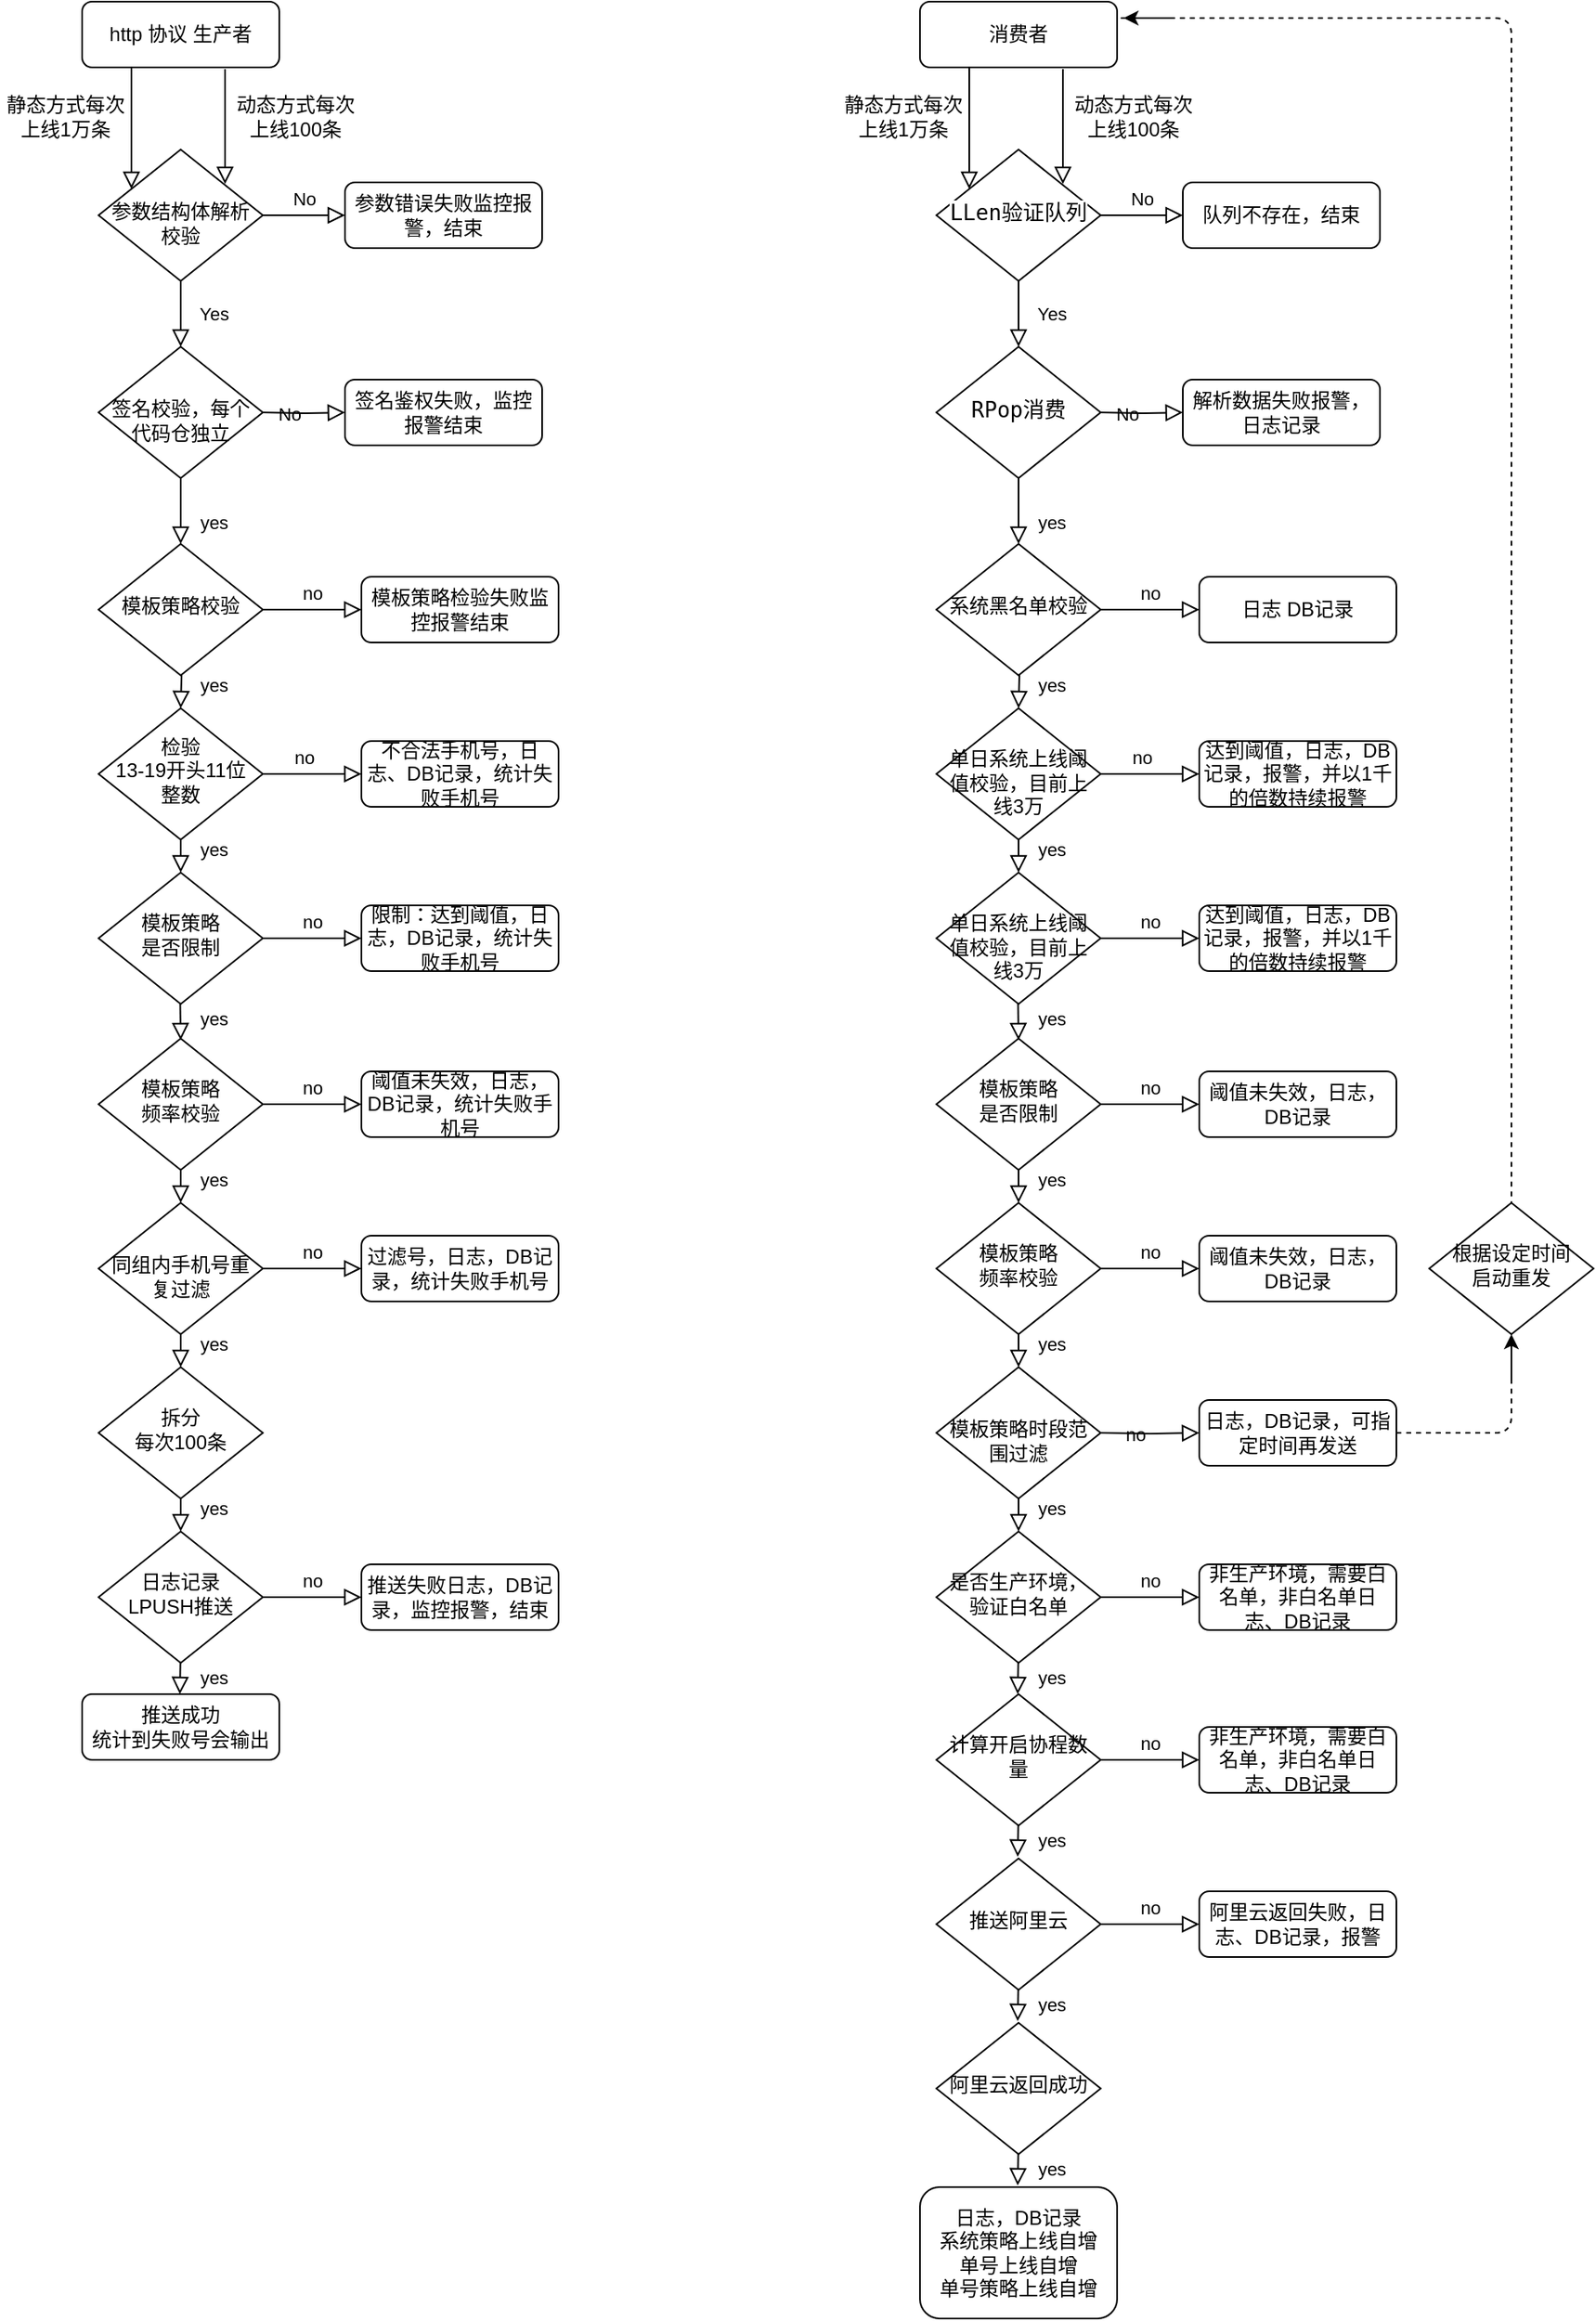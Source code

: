 <mxfile version="14.8.5" type="github">
  <diagram id="C5RBs43oDa-KdzZeNtuy" name="Page-1">
    <mxGraphModel dx="1113" dy="592" grid="1" gridSize="10" guides="1" tooltips="1" connect="1" arrows="1" fold="1" page="1" pageScale="1" pageWidth="827" pageHeight="1169" math="0" shadow="0">
      <root>
        <mxCell id="WIyWlLk6GJQsqaUBKTNV-0" />
        <mxCell id="WIyWlLk6GJQsqaUBKTNV-1" parent="WIyWlLk6GJQsqaUBKTNV-0" />
        <mxCell id="WIyWlLk6GJQsqaUBKTNV-2" value="" style="rounded=0;html=1;jettySize=auto;orthogonalLoop=1;fontSize=11;endArrow=block;endFill=0;endSize=8;strokeWidth=1;shadow=0;labelBackgroundColor=none;edgeStyle=orthogonalEdgeStyle;" parent="WIyWlLk6GJQsqaUBKTNV-1" source="WIyWlLk6GJQsqaUBKTNV-3" target="WIyWlLk6GJQsqaUBKTNV-6" edge="1">
          <mxGeometry relative="1" as="geometry">
            <Array as="points">
              <mxPoint x="190" y="140" />
              <mxPoint x="190" y="140" />
            </Array>
          </mxGeometry>
        </mxCell>
        <mxCell id="WIyWlLk6GJQsqaUBKTNV-3" value="http 协议 生产者" style="rounded=1;whiteSpace=wrap;html=1;fontSize=12;glass=0;strokeWidth=1;shadow=0;" parent="WIyWlLk6GJQsqaUBKTNV-1" vertex="1">
          <mxGeometry x="160" y="80" width="120" height="40" as="geometry" />
        </mxCell>
        <mxCell id="WIyWlLk6GJQsqaUBKTNV-4" value="Yes" style="rounded=0;html=1;jettySize=auto;orthogonalLoop=1;fontSize=11;endArrow=block;endFill=0;endSize=8;strokeWidth=1;shadow=0;labelBackgroundColor=none;edgeStyle=orthogonalEdgeStyle;" parent="WIyWlLk6GJQsqaUBKTNV-1" source="WIyWlLk6GJQsqaUBKTNV-6" target="WIyWlLk6GJQsqaUBKTNV-10" edge="1">
          <mxGeometry y="20" relative="1" as="geometry">
            <mxPoint as="offset" />
          </mxGeometry>
        </mxCell>
        <mxCell id="WIyWlLk6GJQsqaUBKTNV-5" value="No" style="edgeStyle=orthogonalEdgeStyle;rounded=0;html=1;jettySize=auto;orthogonalLoop=1;fontSize=11;endArrow=block;endFill=0;endSize=8;strokeWidth=1;shadow=0;labelBackgroundColor=none;" parent="WIyWlLk6GJQsqaUBKTNV-1" source="WIyWlLk6GJQsqaUBKTNV-6" target="WIyWlLk6GJQsqaUBKTNV-7" edge="1">
          <mxGeometry y="10" relative="1" as="geometry">
            <mxPoint as="offset" />
          </mxGeometry>
        </mxCell>
        <mxCell id="WIyWlLk6GJQsqaUBKTNV-6" value="&lt;div&gt;&lt;br&gt;&lt;/div&gt;&lt;div&gt;参数结构体解析校验&lt;/div&gt;" style="rhombus;whiteSpace=wrap;html=1;shadow=0;fontFamily=Helvetica;fontSize=12;align=center;strokeWidth=1;spacing=6;spacingTop=-4;" parent="WIyWlLk6GJQsqaUBKTNV-1" vertex="1">
          <mxGeometry x="170" y="170" width="100" height="80" as="geometry" />
        </mxCell>
        <mxCell id="WIyWlLk6GJQsqaUBKTNV-7" value="参数错误失败监控报警，结束" style="rounded=1;whiteSpace=wrap;html=1;fontSize=12;glass=0;strokeWidth=1;shadow=0;" parent="WIyWlLk6GJQsqaUBKTNV-1" vertex="1">
          <mxGeometry x="320" y="190" width="120" height="40" as="geometry" />
        </mxCell>
        <mxCell id="WIyWlLk6GJQsqaUBKTNV-8" value="yes" style="rounded=0;html=1;jettySize=auto;orthogonalLoop=1;fontSize=11;endArrow=block;endFill=0;endSize=8;strokeWidth=1;shadow=0;labelBackgroundColor=none;edgeStyle=orthogonalEdgeStyle;entryX=0.5;entryY=0;entryDx=0;entryDy=0;" parent="WIyWlLk6GJQsqaUBKTNV-1" source="WIyWlLk6GJQsqaUBKTNV-10" target="dagRTqtgSXORIE9Vs6ua-40" edge="1">
          <mxGeometry x="0.333" y="20" relative="1" as="geometry">
            <mxPoint as="offset" />
            <mxPoint x="220" y="430" as="targetPoint" />
          </mxGeometry>
        </mxCell>
        <mxCell id="WIyWlLk6GJQsqaUBKTNV-9" value="no" style="edgeStyle=orthogonalEdgeStyle;rounded=0;html=1;jettySize=auto;orthogonalLoop=1;fontSize=11;endArrow=block;endFill=0;endSize=8;strokeWidth=1;shadow=0;labelBackgroundColor=none;exitX=1;exitY=0.5;exitDx=0;exitDy=0;" parent="WIyWlLk6GJQsqaUBKTNV-1" source="dagRTqtgSXORIE9Vs6ua-40" target="WIyWlLk6GJQsqaUBKTNV-12" edge="1">
          <mxGeometry y="10" relative="1" as="geometry">
            <mxPoint as="offset" />
            <mxPoint x="280" y="450" as="sourcePoint" />
          </mxGeometry>
        </mxCell>
        <mxCell id="WIyWlLk6GJQsqaUBKTNV-10" value="&lt;br&gt;&lt;div&gt;签名校验，每个代码仓独立&lt;/div&gt;" style="rhombus;whiteSpace=wrap;html=1;shadow=0;fontFamily=Helvetica;fontSize=12;align=center;strokeWidth=1;spacing=6;spacingTop=-4;" parent="WIyWlLk6GJQsqaUBKTNV-1" vertex="1">
          <mxGeometry x="170" y="290" width="100" height="80" as="geometry" />
        </mxCell>
        <mxCell id="WIyWlLk6GJQsqaUBKTNV-12" value="模板策略检验失败监控报警结束" style="rounded=1;whiteSpace=wrap;html=1;fontSize=12;glass=0;strokeWidth=1;shadow=0;" parent="WIyWlLk6GJQsqaUBKTNV-1" vertex="1">
          <mxGeometry x="330" y="430" width="120" height="40" as="geometry" />
        </mxCell>
        <mxCell id="dagRTqtgSXORIE9Vs6ua-0" value="" style="rounded=0;html=1;jettySize=auto;orthogonalLoop=1;fontSize=11;endArrow=block;endFill=0;endSize=8;strokeWidth=1;shadow=0;labelBackgroundColor=none;edgeStyle=orthogonalEdgeStyle;" edge="1" parent="WIyWlLk6GJQsqaUBKTNV-1">
          <mxGeometry relative="1" as="geometry">
            <mxPoint x="247" y="121" as="sourcePoint" />
            <mxPoint x="247" y="191" as="targetPoint" />
            <Array as="points">
              <mxPoint x="247" y="161" />
              <mxPoint x="247" y="161" />
            </Array>
          </mxGeometry>
        </mxCell>
        <mxCell id="dagRTqtgSXORIE9Vs6ua-3" value="&lt;div&gt;静态方式每次上线1万条&lt;/div&gt;" style="text;html=1;strokeColor=none;fillColor=none;align=center;verticalAlign=middle;whiteSpace=wrap;rounded=0;" vertex="1" parent="WIyWlLk6GJQsqaUBKTNV-1">
          <mxGeometry x="110" y="140" width="80" height="20" as="geometry" />
        </mxCell>
        <mxCell id="dagRTqtgSXORIE9Vs6ua-4" value="动态方式每次上线100条" style="text;html=1;strokeColor=none;fillColor=none;align=center;verticalAlign=middle;whiteSpace=wrap;rounded=0;" vertex="1" parent="WIyWlLk6GJQsqaUBKTNV-1">
          <mxGeometry x="250" y="140" width="80" height="20" as="geometry" />
        </mxCell>
        <mxCell id="dagRTqtgSXORIE9Vs6ua-9" value="No" style="edgeStyle=orthogonalEdgeStyle;rounded=0;html=1;jettySize=auto;orthogonalLoop=1;fontSize=11;endArrow=block;endFill=0;endSize=8;strokeWidth=1;shadow=0;labelBackgroundColor=none;" edge="1" target="dagRTqtgSXORIE9Vs6ua-10" parent="WIyWlLk6GJQsqaUBKTNV-1">
          <mxGeometry y="10" relative="1" as="geometry">
            <mxPoint as="offset" />
            <mxPoint x="270" y="330" as="sourcePoint" />
          </mxGeometry>
        </mxCell>
        <mxCell id="dagRTqtgSXORIE9Vs6ua-10" value="签名鉴权失败，监控报警结束" style="rounded=1;whiteSpace=wrap;html=1;fontSize=12;glass=0;strokeWidth=1;shadow=0;" vertex="1" parent="WIyWlLk6GJQsqaUBKTNV-1">
          <mxGeometry x="320" y="310" width="120" height="40" as="geometry" />
        </mxCell>
        <mxCell id="dagRTqtgSXORIE9Vs6ua-11" value="yes" style="rounded=0;html=1;jettySize=auto;orthogonalLoop=1;fontSize=11;endArrow=block;endFill=0;endSize=8;strokeWidth=1;shadow=0;labelBackgroundColor=none;edgeStyle=orthogonalEdgeStyle;" edge="1" parent="WIyWlLk6GJQsqaUBKTNV-1">
          <mxGeometry x="0.333" y="20" relative="1" as="geometry">
            <mxPoint as="offset" />
            <mxPoint x="220" y="470" as="sourcePoint" />
            <mxPoint x="220" y="510" as="targetPoint" />
          </mxGeometry>
        </mxCell>
        <mxCell id="dagRTqtgSXORIE9Vs6ua-12" value="no" style="edgeStyle=orthogonalEdgeStyle;rounded=0;html=1;jettySize=auto;orthogonalLoop=1;fontSize=11;endArrow=block;endFill=0;endSize=8;strokeWidth=1;shadow=0;labelBackgroundColor=none;" edge="1" target="dagRTqtgSXORIE9Vs6ua-14" parent="WIyWlLk6GJQsqaUBKTNV-1">
          <mxGeometry y="10" relative="1" as="geometry">
            <mxPoint as="offset" />
            <mxPoint x="280" y="550" as="sourcePoint" />
            <Array as="points">
              <mxPoint x="270" y="550" />
              <mxPoint x="270" y="550" />
            </Array>
          </mxGeometry>
        </mxCell>
        <mxCell id="dagRTqtgSXORIE9Vs6ua-14" value="不合法手机号，日志、DB记录，统计失败手机号" style="rounded=1;whiteSpace=wrap;html=1;fontSize=12;glass=0;strokeWidth=1;shadow=0;" vertex="1" parent="WIyWlLk6GJQsqaUBKTNV-1">
          <mxGeometry x="330" y="530" width="120" height="40" as="geometry" />
        </mxCell>
        <mxCell id="dagRTqtgSXORIE9Vs6ua-22" value="no" style="edgeStyle=orthogonalEdgeStyle;rounded=0;html=1;jettySize=auto;orthogonalLoop=1;fontSize=11;endArrow=block;endFill=0;endSize=8;strokeWidth=1;shadow=0;labelBackgroundColor=none;exitX=1;exitY=0.5;exitDx=0;exitDy=0;" edge="1" target="dagRTqtgSXORIE9Vs6ua-24" parent="WIyWlLk6GJQsqaUBKTNV-1" source="dagRTqtgSXORIE9Vs6ua-46">
          <mxGeometry y="10" relative="1" as="geometry">
            <mxPoint as="offset" />
            <mxPoint x="280" y="650" as="sourcePoint" />
          </mxGeometry>
        </mxCell>
        <mxCell id="dagRTqtgSXORIE9Vs6ua-24" value="限制：达到阈值，日志，DB记录，统计失败手机号" style="rounded=1;whiteSpace=wrap;html=1;fontSize=12;glass=0;strokeWidth=1;shadow=0;" vertex="1" parent="WIyWlLk6GJQsqaUBKTNV-1">
          <mxGeometry x="330" y="630" width="120" height="40" as="geometry" />
        </mxCell>
        <mxCell id="dagRTqtgSXORIE9Vs6ua-27" value="yes" style="rounded=0;html=1;jettySize=auto;orthogonalLoop=1;fontSize=11;endArrow=block;endFill=0;endSize=8;strokeWidth=1;shadow=0;labelBackgroundColor=none;edgeStyle=orthogonalEdgeStyle;entryX=0.5;entryY=0;entryDx=0;entryDy=0;" edge="1" parent="WIyWlLk6GJQsqaUBKTNV-1" target="dagRTqtgSXORIE9Vs6ua-46">
          <mxGeometry x="0.333" y="20" relative="1" as="geometry">
            <mxPoint as="offset" />
            <mxPoint x="219.5" y="570" as="sourcePoint" />
            <mxPoint x="219.5" y="630" as="targetPoint" />
          </mxGeometry>
        </mxCell>
        <mxCell id="dagRTqtgSXORIE9Vs6ua-28" value="no" style="edgeStyle=orthogonalEdgeStyle;rounded=0;html=1;jettySize=auto;orthogonalLoop=1;fontSize=11;endArrow=block;endFill=0;endSize=8;strokeWidth=1;shadow=0;labelBackgroundColor=none;exitX=1;exitY=0.5;exitDx=0;exitDy=0;" edge="1" target="dagRTqtgSXORIE9Vs6ua-30" parent="WIyWlLk6GJQsqaUBKTNV-1" source="dagRTqtgSXORIE9Vs6ua-47">
          <mxGeometry y="10" relative="1" as="geometry">
            <mxPoint as="offset" />
            <mxPoint x="280" y="751" as="sourcePoint" />
          </mxGeometry>
        </mxCell>
        <mxCell id="dagRTqtgSXORIE9Vs6ua-30" value="阈值未失效，日志，DB记录，统计失败手机号" style="rounded=1;whiteSpace=wrap;html=1;fontSize=12;glass=0;strokeWidth=1;shadow=0;" vertex="1" parent="WIyWlLk6GJQsqaUBKTNV-1">
          <mxGeometry x="330" y="731" width="120" height="40" as="geometry" />
        </mxCell>
        <mxCell id="dagRTqtgSXORIE9Vs6ua-31" value="yes" style="rounded=0;html=1;jettySize=auto;orthogonalLoop=1;fontSize=11;endArrow=block;endFill=0;endSize=8;strokeWidth=1;shadow=0;labelBackgroundColor=none;edgeStyle=orthogonalEdgeStyle;" edge="1" parent="WIyWlLk6GJQsqaUBKTNV-1">
          <mxGeometry x="0.333" y="20" relative="1" as="geometry">
            <mxPoint as="offset" />
            <mxPoint x="219.5" y="673" as="sourcePoint" />
            <mxPoint x="220" y="712" as="targetPoint" />
          </mxGeometry>
        </mxCell>
        <mxCell id="dagRTqtgSXORIE9Vs6ua-32" value="no" style="edgeStyle=orthogonalEdgeStyle;rounded=0;html=1;jettySize=auto;orthogonalLoop=1;fontSize=11;endArrow=block;endFill=0;endSize=8;strokeWidth=1;shadow=0;labelBackgroundColor=none;exitX=1;exitY=0.5;exitDx=0;exitDy=0;" edge="1" target="dagRTqtgSXORIE9Vs6ua-34" parent="WIyWlLk6GJQsqaUBKTNV-1" source="dagRTqtgSXORIE9Vs6ua-48">
          <mxGeometry y="10" relative="1" as="geometry">
            <mxPoint as="offset" />
            <mxPoint x="280" y="851" as="sourcePoint" />
          </mxGeometry>
        </mxCell>
        <mxCell id="dagRTqtgSXORIE9Vs6ua-34" value="过滤号，日志，DB记录，统计失败手机号" style="rounded=1;whiteSpace=wrap;html=1;fontSize=12;glass=0;strokeWidth=1;shadow=0;" vertex="1" parent="WIyWlLk6GJQsqaUBKTNV-1">
          <mxGeometry x="330" y="831" width="120" height="40" as="geometry" />
        </mxCell>
        <mxCell id="dagRTqtgSXORIE9Vs6ua-35" value="yes" style="rounded=0;html=1;jettySize=auto;orthogonalLoop=1;fontSize=11;endArrow=block;endFill=0;endSize=8;strokeWidth=1;shadow=0;labelBackgroundColor=none;edgeStyle=orthogonalEdgeStyle;entryX=0.5;entryY=0;entryDx=0;entryDy=0;" edge="1" parent="WIyWlLk6GJQsqaUBKTNV-1" target="dagRTqtgSXORIE9Vs6ua-48">
          <mxGeometry x="0.333" y="20" relative="1" as="geometry">
            <mxPoint as="offset" />
            <mxPoint x="219.5" y="771" as="sourcePoint" />
            <mxPoint x="219.5" y="831" as="targetPoint" />
          </mxGeometry>
        </mxCell>
        <mxCell id="dagRTqtgSXORIE9Vs6ua-39" value="yes" style="rounded=0;html=1;jettySize=auto;orthogonalLoop=1;fontSize=11;endArrow=block;endFill=0;endSize=8;strokeWidth=1;shadow=0;labelBackgroundColor=none;edgeStyle=orthogonalEdgeStyle;entryX=0.5;entryY=0;entryDx=0;entryDy=0;" edge="1" parent="WIyWlLk6GJQsqaUBKTNV-1" target="dagRTqtgSXORIE9Vs6ua-49">
          <mxGeometry x="0.333" y="20" relative="1" as="geometry">
            <mxPoint as="offset" />
            <mxPoint x="219.5" y="871" as="sourcePoint" />
            <mxPoint x="219.5" y="931" as="targetPoint" />
          </mxGeometry>
        </mxCell>
        <mxCell id="dagRTqtgSXORIE9Vs6ua-40" value="模板策略校验" style="rhombus;whiteSpace=wrap;html=1;shadow=0;fontFamily=Helvetica;fontSize=12;align=center;strokeWidth=1;spacing=6;spacingTop=-4;" vertex="1" parent="WIyWlLk6GJQsqaUBKTNV-1">
          <mxGeometry x="170" y="410" width="100" height="80" as="geometry" />
        </mxCell>
        <mxCell id="dagRTqtgSXORIE9Vs6ua-41" value="no" style="edgeStyle=orthogonalEdgeStyle;rounded=0;html=1;jettySize=auto;orthogonalLoop=1;fontSize=11;endArrow=block;endFill=0;endSize=8;strokeWidth=1;shadow=0;labelBackgroundColor=none;exitX=1;exitY=0.5;exitDx=0;exitDy=0;" edge="1" target="dagRTqtgSXORIE9Vs6ua-43" parent="WIyWlLk6GJQsqaUBKTNV-1" source="dagRTqtgSXORIE9Vs6ua-54">
          <mxGeometry y="10" relative="1" as="geometry">
            <mxPoint as="offset" />
            <mxPoint x="274" y="1051" as="sourcePoint" />
          </mxGeometry>
        </mxCell>
        <mxCell id="dagRTqtgSXORIE9Vs6ua-43" value="推送失败日志，DB记录，监控报警，结束" style="rounded=1;whiteSpace=wrap;html=1;fontSize=12;glass=0;strokeWidth=1;shadow=0;" vertex="1" parent="WIyWlLk6GJQsqaUBKTNV-1">
          <mxGeometry x="330" y="1031" width="120" height="40" as="geometry" />
        </mxCell>
        <mxCell id="dagRTqtgSXORIE9Vs6ua-44" value="yes" style="rounded=0;html=1;jettySize=auto;orthogonalLoop=1;fontSize=11;endArrow=block;endFill=0;endSize=8;strokeWidth=1;shadow=0;labelBackgroundColor=none;edgeStyle=orthogonalEdgeStyle;entryX=0.5;entryY=0;entryDx=0;entryDy=0;" edge="1" parent="WIyWlLk6GJQsqaUBKTNV-1" target="dagRTqtgSXORIE9Vs6ua-54">
          <mxGeometry x="0.333" y="20" relative="1" as="geometry">
            <mxPoint as="offset" />
            <mxPoint x="219.5" y="971" as="sourcePoint" />
            <mxPoint x="219.5" y="1031" as="targetPoint" />
          </mxGeometry>
        </mxCell>
        <mxCell id="dagRTqtgSXORIE9Vs6ua-45" value="&lt;div&gt;检验&lt;/div&gt;&lt;div&gt;13-19开头11位整数&lt;br&gt;&lt;/div&gt;" style="rhombus;whiteSpace=wrap;html=1;shadow=0;fontFamily=Helvetica;fontSize=12;align=center;strokeWidth=1;spacing=6;spacingTop=-4;" vertex="1" parent="WIyWlLk6GJQsqaUBKTNV-1">
          <mxGeometry x="170" y="510" width="100" height="80" as="geometry" />
        </mxCell>
        <mxCell id="dagRTqtgSXORIE9Vs6ua-46" value="&lt;div&gt;模板策略&lt;/div&gt;&lt;div&gt;是否限制&lt;/div&gt;" style="rhombus;whiteSpace=wrap;html=1;shadow=0;fontFamily=Helvetica;fontSize=12;align=center;strokeWidth=1;spacing=6;spacingTop=-4;" vertex="1" parent="WIyWlLk6GJQsqaUBKTNV-1">
          <mxGeometry x="170" y="610" width="100" height="80" as="geometry" />
        </mxCell>
        <mxCell id="dagRTqtgSXORIE9Vs6ua-47" value="&lt;div&gt;模板策略&lt;/div&gt;&lt;div&gt;频率校验&lt;/div&gt;" style="rhombus;whiteSpace=wrap;html=1;shadow=0;fontFamily=Helvetica;fontSize=12;align=center;strokeWidth=1;spacing=6;spacingTop=-4;" vertex="1" parent="WIyWlLk6GJQsqaUBKTNV-1">
          <mxGeometry x="170" y="711" width="100" height="80" as="geometry" />
        </mxCell>
        <mxCell id="dagRTqtgSXORIE9Vs6ua-48" value="&lt;br&gt;&lt;div&gt;同组内手机号重复过滤&lt;/div&gt;" style="rhombus;whiteSpace=wrap;html=1;shadow=0;fontFamily=Helvetica;fontSize=12;align=center;strokeWidth=1;spacing=6;spacingTop=-4;" vertex="1" parent="WIyWlLk6GJQsqaUBKTNV-1">
          <mxGeometry x="170" y="811" width="100" height="80" as="geometry" />
        </mxCell>
        <mxCell id="dagRTqtgSXORIE9Vs6ua-49" value="&lt;div&gt;拆分&lt;/div&gt;&lt;div&gt;每次100条&lt;br&gt;&lt;/div&gt;" style="rhombus;whiteSpace=wrap;html=1;shadow=0;fontFamily=Helvetica;fontSize=12;align=center;strokeWidth=1;spacing=6;spacingTop=-4;" vertex="1" parent="WIyWlLk6GJQsqaUBKTNV-1">
          <mxGeometry x="170" y="911" width="100" height="80" as="geometry" />
        </mxCell>
        <mxCell id="dagRTqtgSXORIE9Vs6ua-51" value="&lt;div&gt;推送成功&lt;/div&gt;&lt;div&gt;统计到失败号会输出&lt;/div&gt;" style="rounded=1;whiteSpace=wrap;html=1;fontSize=12;glass=0;strokeWidth=1;shadow=0;" vertex="1" parent="WIyWlLk6GJQsqaUBKTNV-1">
          <mxGeometry x="160" y="1110" width="120" height="40" as="geometry" />
        </mxCell>
        <mxCell id="dagRTqtgSXORIE9Vs6ua-52" value="yes" style="rounded=0;html=1;jettySize=auto;orthogonalLoop=1;fontSize=11;endArrow=block;endFill=0;endSize=8;strokeWidth=1;shadow=0;labelBackgroundColor=none;edgeStyle=orthogonalEdgeStyle;" edge="1" parent="WIyWlLk6GJQsqaUBKTNV-1">
          <mxGeometry x="0.333" y="20" relative="1" as="geometry">
            <mxPoint as="offset" />
            <mxPoint x="220" y="1080" as="sourcePoint" />
            <mxPoint x="219.5" y="1110" as="targetPoint" />
          </mxGeometry>
        </mxCell>
        <mxCell id="dagRTqtgSXORIE9Vs6ua-54" value="&lt;div&gt;日志记录&lt;/div&gt;&lt;div&gt;LPUSH推送&lt;br&gt;&lt;/div&gt;" style="rhombus;whiteSpace=wrap;html=1;shadow=0;fontFamily=Helvetica;fontSize=12;align=center;strokeWidth=1;spacing=6;spacingTop=-4;" vertex="1" parent="WIyWlLk6GJQsqaUBKTNV-1">
          <mxGeometry x="170" y="1011" width="100" height="80" as="geometry" />
        </mxCell>
        <mxCell id="dagRTqtgSXORIE9Vs6ua-55" value="" style="rounded=0;html=1;jettySize=auto;orthogonalLoop=1;fontSize=11;endArrow=block;endFill=0;endSize=8;strokeWidth=1;shadow=0;labelBackgroundColor=none;edgeStyle=orthogonalEdgeStyle;" edge="1" source="dagRTqtgSXORIE9Vs6ua-56" target="dagRTqtgSXORIE9Vs6ua-59" parent="WIyWlLk6GJQsqaUBKTNV-1">
          <mxGeometry relative="1" as="geometry">
            <Array as="points">
              <mxPoint x="700" y="140" />
              <mxPoint x="700" y="140" />
            </Array>
          </mxGeometry>
        </mxCell>
        <mxCell id="dagRTqtgSXORIE9Vs6ua-56" value="消费者" style="rounded=1;whiteSpace=wrap;html=1;fontSize=12;glass=0;strokeWidth=1;shadow=0;" vertex="1" parent="WIyWlLk6GJQsqaUBKTNV-1">
          <mxGeometry x="670" y="80" width="120" height="40" as="geometry" />
        </mxCell>
        <mxCell id="dagRTqtgSXORIE9Vs6ua-57" value="Yes" style="rounded=0;html=1;jettySize=auto;orthogonalLoop=1;fontSize=11;endArrow=block;endFill=0;endSize=8;strokeWidth=1;shadow=0;labelBackgroundColor=none;edgeStyle=orthogonalEdgeStyle;" edge="1" source="dagRTqtgSXORIE9Vs6ua-59" target="dagRTqtgSXORIE9Vs6ua-63" parent="WIyWlLk6GJQsqaUBKTNV-1">
          <mxGeometry y="20" relative="1" as="geometry">
            <mxPoint as="offset" />
          </mxGeometry>
        </mxCell>
        <mxCell id="dagRTqtgSXORIE9Vs6ua-58" value="No" style="edgeStyle=orthogonalEdgeStyle;rounded=0;html=1;jettySize=auto;orthogonalLoop=1;fontSize=11;endArrow=block;endFill=0;endSize=8;strokeWidth=1;shadow=0;labelBackgroundColor=none;" edge="1" source="dagRTqtgSXORIE9Vs6ua-59" target="dagRTqtgSXORIE9Vs6ua-60" parent="WIyWlLk6GJQsqaUBKTNV-1">
          <mxGeometry y="10" relative="1" as="geometry">
            <mxPoint as="offset" />
          </mxGeometry>
        </mxCell>
        <mxCell id="dagRTqtgSXORIE9Vs6ua-59" value="&lt;pre style=&quot;background-color: #ffffff ; color: #000000 ; font-family: &amp;#34;jetbrains mono&amp;#34; , monospace ; font-size: 9.8pt&quot;&gt;LLen验证队列&lt;/pre&gt;" style="rhombus;whiteSpace=wrap;html=1;shadow=0;fontFamily=Helvetica;fontSize=12;align=center;strokeWidth=1;spacing=6;spacingTop=-4;" vertex="1" parent="WIyWlLk6GJQsqaUBKTNV-1">
          <mxGeometry x="680" y="170" width="100" height="80" as="geometry" />
        </mxCell>
        <mxCell id="dagRTqtgSXORIE9Vs6ua-60" value="队列不存在，结束" style="rounded=1;whiteSpace=wrap;html=1;fontSize=12;glass=0;strokeWidth=1;shadow=0;" vertex="1" parent="WIyWlLk6GJQsqaUBKTNV-1">
          <mxGeometry x="830" y="190" width="120" height="40" as="geometry" />
        </mxCell>
        <mxCell id="dagRTqtgSXORIE9Vs6ua-61" value="yes" style="rounded=0;html=1;jettySize=auto;orthogonalLoop=1;fontSize=11;endArrow=block;endFill=0;endSize=8;strokeWidth=1;shadow=0;labelBackgroundColor=none;edgeStyle=orthogonalEdgeStyle;entryX=0.5;entryY=0;entryDx=0;entryDy=0;" edge="1" source="dagRTqtgSXORIE9Vs6ua-63" target="dagRTqtgSXORIE9Vs6ua-83" parent="WIyWlLk6GJQsqaUBKTNV-1">
          <mxGeometry x="0.333" y="20" relative="1" as="geometry">
            <mxPoint as="offset" />
            <mxPoint x="730" y="430" as="targetPoint" />
          </mxGeometry>
        </mxCell>
        <mxCell id="dagRTqtgSXORIE9Vs6ua-62" value="no" style="edgeStyle=orthogonalEdgeStyle;rounded=0;html=1;jettySize=auto;orthogonalLoop=1;fontSize=11;endArrow=block;endFill=0;endSize=8;strokeWidth=1;shadow=0;labelBackgroundColor=none;exitX=1;exitY=0.5;exitDx=0;exitDy=0;" edge="1" source="dagRTqtgSXORIE9Vs6ua-83" target="dagRTqtgSXORIE9Vs6ua-64" parent="WIyWlLk6GJQsqaUBKTNV-1">
          <mxGeometry y="10" relative="1" as="geometry">
            <mxPoint as="offset" />
            <mxPoint x="790" y="450" as="sourcePoint" />
          </mxGeometry>
        </mxCell>
        <mxCell id="dagRTqtgSXORIE9Vs6ua-63" value="&lt;pre style=&quot;background-color: #ffffff ; color: #000000 ; font-family: &amp;#34;jetbrains mono&amp;#34; , monospace ; font-size: 9.8pt&quot;&gt;RPop消费&lt;/pre&gt;" style="rhombus;whiteSpace=wrap;html=1;shadow=0;fontFamily=Helvetica;fontSize=12;align=center;strokeWidth=1;spacing=6;spacingTop=-4;" vertex="1" parent="WIyWlLk6GJQsqaUBKTNV-1">
          <mxGeometry x="680" y="290" width="100" height="80" as="geometry" />
        </mxCell>
        <mxCell id="dagRTqtgSXORIE9Vs6ua-64" value="日志 DB记录" style="rounded=1;whiteSpace=wrap;html=1;fontSize=12;glass=0;strokeWidth=1;shadow=0;" vertex="1" parent="WIyWlLk6GJQsqaUBKTNV-1">
          <mxGeometry x="840" y="430" width="120" height="40" as="geometry" />
        </mxCell>
        <mxCell id="dagRTqtgSXORIE9Vs6ua-65" value="" style="rounded=0;html=1;jettySize=auto;orthogonalLoop=1;fontSize=11;endArrow=block;endFill=0;endSize=8;strokeWidth=1;shadow=0;labelBackgroundColor=none;edgeStyle=orthogonalEdgeStyle;" edge="1" parent="WIyWlLk6GJQsqaUBKTNV-1">
          <mxGeometry relative="1" as="geometry">
            <mxPoint x="757" y="121" as="sourcePoint" />
            <mxPoint x="757" y="191" as="targetPoint" />
            <Array as="points">
              <mxPoint x="757" y="161" />
              <mxPoint x="757" y="161" />
            </Array>
          </mxGeometry>
        </mxCell>
        <mxCell id="dagRTqtgSXORIE9Vs6ua-66" value="&lt;div&gt;静态方式每次上线1万条&lt;/div&gt;" style="text;html=1;strokeColor=none;fillColor=none;align=center;verticalAlign=middle;whiteSpace=wrap;rounded=0;" vertex="1" parent="WIyWlLk6GJQsqaUBKTNV-1">
          <mxGeometry x="620" y="140" width="80" height="20" as="geometry" />
        </mxCell>
        <mxCell id="dagRTqtgSXORIE9Vs6ua-67" value="动态方式每次上线100条" style="text;html=1;strokeColor=none;fillColor=none;align=center;verticalAlign=middle;whiteSpace=wrap;rounded=0;" vertex="1" parent="WIyWlLk6GJQsqaUBKTNV-1">
          <mxGeometry x="760" y="140" width="80" height="20" as="geometry" />
        </mxCell>
        <mxCell id="dagRTqtgSXORIE9Vs6ua-68" value="No" style="edgeStyle=orthogonalEdgeStyle;rounded=0;html=1;jettySize=auto;orthogonalLoop=1;fontSize=11;endArrow=block;endFill=0;endSize=8;strokeWidth=1;shadow=0;labelBackgroundColor=none;" edge="1" target="dagRTqtgSXORIE9Vs6ua-69" parent="WIyWlLk6GJQsqaUBKTNV-1">
          <mxGeometry y="10" relative="1" as="geometry">
            <mxPoint as="offset" />
            <mxPoint x="780" y="330" as="sourcePoint" />
          </mxGeometry>
        </mxCell>
        <mxCell id="dagRTqtgSXORIE9Vs6ua-69" value="解析数据失败报警，日志记录" style="rounded=1;whiteSpace=wrap;html=1;fontSize=12;glass=0;strokeWidth=1;shadow=0;" vertex="1" parent="WIyWlLk6GJQsqaUBKTNV-1">
          <mxGeometry x="830" y="310" width="120" height="40" as="geometry" />
        </mxCell>
        <mxCell id="dagRTqtgSXORIE9Vs6ua-70" value="yes" style="rounded=0;html=1;jettySize=auto;orthogonalLoop=1;fontSize=11;endArrow=block;endFill=0;endSize=8;strokeWidth=1;shadow=0;labelBackgroundColor=none;edgeStyle=orthogonalEdgeStyle;" edge="1" parent="WIyWlLk6GJQsqaUBKTNV-1">
          <mxGeometry x="0.333" y="20" relative="1" as="geometry">
            <mxPoint as="offset" />
            <mxPoint x="730" y="470" as="sourcePoint" />
            <mxPoint x="730" y="510" as="targetPoint" />
          </mxGeometry>
        </mxCell>
        <mxCell id="dagRTqtgSXORIE9Vs6ua-71" value="no" style="edgeStyle=orthogonalEdgeStyle;rounded=0;html=1;jettySize=auto;orthogonalLoop=1;fontSize=11;endArrow=block;endFill=0;endSize=8;strokeWidth=1;shadow=0;labelBackgroundColor=none;" edge="1" target="dagRTqtgSXORIE9Vs6ua-72" parent="WIyWlLk6GJQsqaUBKTNV-1">
          <mxGeometry y="10" relative="1" as="geometry">
            <mxPoint as="offset" />
            <mxPoint x="790" y="550" as="sourcePoint" />
            <Array as="points">
              <mxPoint x="780" y="550" />
              <mxPoint x="780" y="550" />
            </Array>
          </mxGeometry>
        </mxCell>
        <mxCell id="dagRTqtgSXORIE9Vs6ua-72" value="达到阈值，日志，DB记录，报警，并以1千的倍数持续报警" style="rounded=1;whiteSpace=wrap;html=1;fontSize=12;glass=0;strokeWidth=1;shadow=0;" vertex="1" parent="WIyWlLk6GJQsqaUBKTNV-1">
          <mxGeometry x="840" y="530" width="120" height="40" as="geometry" />
        </mxCell>
        <mxCell id="dagRTqtgSXORIE9Vs6ua-73" value="no" style="edgeStyle=orthogonalEdgeStyle;rounded=0;html=1;jettySize=auto;orthogonalLoop=1;fontSize=11;endArrow=block;endFill=0;endSize=8;strokeWidth=1;shadow=0;labelBackgroundColor=none;exitX=1;exitY=0.5;exitDx=0;exitDy=0;" edge="1" source="dagRTqtgSXORIE9Vs6ua-88" target="dagRTqtgSXORIE9Vs6ua-74" parent="WIyWlLk6GJQsqaUBKTNV-1">
          <mxGeometry y="10" relative="1" as="geometry">
            <mxPoint as="offset" />
            <mxPoint x="790" y="650" as="sourcePoint" />
          </mxGeometry>
        </mxCell>
        <mxCell id="dagRTqtgSXORIE9Vs6ua-74" value="达到阈值，日志，DB记录，报警，并以1千的倍数持续报警" style="rounded=1;whiteSpace=wrap;html=1;fontSize=12;glass=0;strokeWidth=1;shadow=0;" vertex="1" parent="WIyWlLk6GJQsqaUBKTNV-1">
          <mxGeometry x="840" y="630" width="120" height="40" as="geometry" />
        </mxCell>
        <mxCell id="dagRTqtgSXORIE9Vs6ua-75" value="yes" style="rounded=0;html=1;jettySize=auto;orthogonalLoop=1;fontSize=11;endArrow=block;endFill=0;endSize=8;strokeWidth=1;shadow=0;labelBackgroundColor=none;edgeStyle=orthogonalEdgeStyle;entryX=0.5;entryY=0;entryDx=0;entryDy=0;" edge="1" target="dagRTqtgSXORIE9Vs6ua-88" parent="WIyWlLk6GJQsqaUBKTNV-1">
          <mxGeometry x="0.333" y="20" relative="1" as="geometry">
            <mxPoint as="offset" />
            <mxPoint x="729.5" y="570" as="sourcePoint" />
            <mxPoint x="729.5" y="630" as="targetPoint" />
          </mxGeometry>
        </mxCell>
        <mxCell id="dagRTqtgSXORIE9Vs6ua-76" value="no" style="edgeStyle=orthogonalEdgeStyle;rounded=0;html=1;jettySize=auto;orthogonalLoop=1;fontSize=11;endArrow=block;endFill=0;endSize=8;strokeWidth=1;shadow=0;labelBackgroundColor=none;exitX=1;exitY=0.5;exitDx=0;exitDy=0;" edge="1" source="dagRTqtgSXORIE9Vs6ua-89" target="dagRTqtgSXORIE9Vs6ua-77" parent="WIyWlLk6GJQsqaUBKTNV-1">
          <mxGeometry y="10" relative="1" as="geometry">
            <mxPoint as="offset" />
            <mxPoint x="790" y="751" as="sourcePoint" />
          </mxGeometry>
        </mxCell>
        <mxCell id="dagRTqtgSXORIE9Vs6ua-77" value="阈值未失效，日志，DB记录" style="rounded=1;whiteSpace=wrap;html=1;fontSize=12;glass=0;strokeWidth=1;shadow=0;" vertex="1" parent="WIyWlLk6GJQsqaUBKTNV-1">
          <mxGeometry x="840" y="731" width="120" height="40" as="geometry" />
        </mxCell>
        <mxCell id="dagRTqtgSXORIE9Vs6ua-78" value="yes" style="rounded=0;html=1;jettySize=auto;orthogonalLoop=1;fontSize=11;endArrow=block;endFill=0;endSize=8;strokeWidth=1;shadow=0;labelBackgroundColor=none;edgeStyle=orthogonalEdgeStyle;" edge="1" parent="WIyWlLk6GJQsqaUBKTNV-1">
          <mxGeometry x="0.333" y="20" relative="1" as="geometry">
            <mxPoint as="offset" />
            <mxPoint x="729.5" y="673" as="sourcePoint" />
            <mxPoint x="730" y="712.0" as="targetPoint" />
          </mxGeometry>
        </mxCell>
        <mxCell id="dagRTqtgSXORIE9Vs6ua-79" value="no" style="edgeStyle=orthogonalEdgeStyle;rounded=0;html=1;jettySize=auto;orthogonalLoop=1;fontSize=11;endArrow=block;endFill=0;endSize=8;strokeWidth=1;shadow=0;labelBackgroundColor=none;exitX=1;exitY=0.5;exitDx=0;exitDy=0;" edge="1" source="dagRTqtgSXORIE9Vs6ua-90" target="dagRTqtgSXORIE9Vs6ua-80" parent="WIyWlLk6GJQsqaUBKTNV-1">
          <mxGeometry y="10" relative="1" as="geometry">
            <mxPoint as="offset" />
            <mxPoint x="790" y="851" as="sourcePoint" />
          </mxGeometry>
        </mxCell>
        <mxCell id="dagRTqtgSXORIE9Vs6ua-80" value="阈值未失效，日志，DB记录" style="rounded=1;whiteSpace=wrap;html=1;fontSize=12;glass=0;strokeWidth=1;shadow=0;" vertex="1" parent="WIyWlLk6GJQsqaUBKTNV-1">
          <mxGeometry x="840" y="831" width="120" height="40" as="geometry" />
        </mxCell>
        <mxCell id="dagRTqtgSXORIE9Vs6ua-81" value="yes" style="rounded=0;html=1;jettySize=auto;orthogonalLoop=1;fontSize=11;endArrow=block;endFill=0;endSize=8;strokeWidth=1;shadow=0;labelBackgroundColor=none;edgeStyle=orthogonalEdgeStyle;entryX=0.5;entryY=0;entryDx=0;entryDy=0;" edge="1" target="dagRTqtgSXORIE9Vs6ua-90" parent="WIyWlLk6GJQsqaUBKTNV-1">
          <mxGeometry x="0.333" y="20" relative="1" as="geometry">
            <mxPoint as="offset" />
            <mxPoint x="729.5" y="771" as="sourcePoint" />
            <mxPoint x="729.5" y="831" as="targetPoint" />
          </mxGeometry>
        </mxCell>
        <mxCell id="dagRTqtgSXORIE9Vs6ua-82" value="yes" style="rounded=0;html=1;jettySize=auto;orthogonalLoop=1;fontSize=11;endArrow=block;endFill=0;endSize=8;strokeWidth=1;shadow=0;labelBackgroundColor=none;edgeStyle=orthogonalEdgeStyle;entryX=0.5;entryY=0;entryDx=0;entryDy=0;" edge="1" target="dagRTqtgSXORIE9Vs6ua-91" parent="WIyWlLk6GJQsqaUBKTNV-1">
          <mxGeometry x="0.333" y="20" relative="1" as="geometry">
            <mxPoint as="offset" />
            <mxPoint x="729.5" y="871" as="sourcePoint" />
            <mxPoint x="729.5" y="931" as="targetPoint" />
          </mxGeometry>
        </mxCell>
        <mxCell id="dagRTqtgSXORIE9Vs6ua-83" value="系统黑名单校验" style="rhombus;whiteSpace=wrap;html=1;shadow=0;fontFamily=Helvetica;fontSize=12;align=center;strokeWidth=1;spacing=6;spacingTop=-4;" vertex="1" parent="WIyWlLk6GJQsqaUBKTNV-1">
          <mxGeometry x="680" y="410" width="100" height="80" as="geometry" />
        </mxCell>
        <mxCell id="dagRTqtgSXORIE9Vs6ua-84" value="no" style="edgeStyle=orthogonalEdgeStyle;rounded=0;html=1;jettySize=auto;orthogonalLoop=1;fontSize=11;endArrow=block;endFill=0;endSize=8;strokeWidth=1;shadow=0;labelBackgroundColor=none;exitX=1;exitY=0.5;exitDx=0;exitDy=0;" edge="1" source="dagRTqtgSXORIE9Vs6ua-94" target="dagRTqtgSXORIE9Vs6ua-85" parent="WIyWlLk6GJQsqaUBKTNV-1">
          <mxGeometry y="10" relative="1" as="geometry">
            <mxPoint as="offset" />
            <mxPoint x="784" y="1051" as="sourcePoint" />
          </mxGeometry>
        </mxCell>
        <mxCell id="dagRTqtgSXORIE9Vs6ua-85" value="非生产环境，需要白名单，非白名单日志、DB记录" style="rounded=1;whiteSpace=wrap;html=1;fontSize=12;glass=0;strokeWidth=1;shadow=0;" vertex="1" parent="WIyWlLk6GJQsqaUBKTNV-1">
          <mxGeometry x="840" y="1031" width="120" height="40" as="geometry" />
        </mxCell>
        <mxCell id="dagRTqtgSXORIE9Vs6ua-86" value="yes" style="rounded=0;html=1;jettySize=auto;orthogonalLoop=1;fontSize=11;endArrow=block;endFill=0;endSize=8;strokeWidth=1;shadow=0;labelBackgroundColor=none;edgeStyle=orthogonalEdgeStyle;entryX=0.5;entryY=0;entryDx=0;entryDy=0;" edge="1" target="dagRTqtgSXORIE9Vs6ua-94" parent="WIyWlLk6GJQsqaUBKTNV-1">
          <mxGeometry x="0.333" y="20" relative="1" as="geometry">
            <mxPoint as="offset" />
            <mxPoint x="729.5" y="971" as="sourcePoint" />
            <mxPoint x="729.5" y="1031" as="targetPoint" />
          </mxGeometry>
        </mxCell>
        <mxCell id="dagRTqtgSXORIE9Vs6ua-87" value="&lt;div&gt;&lt;br&gt;&lt;/div&gt;&lt;div&gt;单日系统上线阈值校验，目前上线3万&lt;/div&gt;" style="rhombus;whiteSpace=wrap;html=1;shadow=0;fontFamily=Helvetica;fontSize=12;align=center;strokeWidth=1;spacing=6;spacingTop=-4;" vertex="1" parent="WIyWlLk6GJQsqaUBKTNV-1">
          <mxGeometry x="680" y="510" width="100" height="80" as="geometry" />
        </mxCell>
        <mxCell id="dagRTqtgSXORIE9Vs6ua-88" value="&lt;div&gt;&lt;br&gt;&lt;/div&gt;&lt;div&gt;单日系统上线阈值校验，目前上线3万&lt;/div&gt;" style="rhombus;whiteSpace=wrap;html=1;shadow=0;fontFamily=Helvetica;fontSize=12;align=center;strokeWidth=1;spacing=6;spacingTop=-4;" vertex="1" parent="WIyWlLk6GJQsqaUBKTNV-1">
          <mxGeometry x="680" y="610" width="100" height="80" as="geometry" />
        </mxCell>
        <mxCell id="dagRTqtgSXORIE9Vs6ua-89" value="&lt;div&gt;模板策略&lt;/div&gt;&lt;div&gt;是否限制&lt;/div&gt;" style="rhombus;whiteSpace=wrap;html=1;shadow=0;fontFamily=Helvetica;fontSize=12;align=center;strokeWidth=1;spacing=6;spacingTop=-4;" vertex="1" parent="WIyWlLk6GJQsqaUBKTNV-1">
          <mxGeometry x="680" y="711" width="100" height="80" as="geometry" />
        </mxCell>
        <mxCell id="dagRTqtgSXORIE9Vs6ua-90" value="&lt;div&gt;模板策略&lt;/div&gt;&lt;div&gt;频率校验&lt;/div&gt;" style="rhombus;whiteSpace=wrap;html=1;shadow=0;fontFamily=Helvetica;fontSize=12;align=center;strokeWidth=1;spacing=6;spacingTop=-4;" vertex="1" parent="WIyWlLk6GJQsqaUBKTNV-1">
          <mxGeometry x="680" y="811" width="100" height="80" as="geometry" />
        </mxCell>
        <mxCell id="dagRTqtgSXORIE9Vs6ua-91" value="&lt;div&gt;&lt;br&gt;&lt;/div&gt;&lt;div&gt;模板策略时段范围过滤&lt;/div&gt;" style="rhombus;whiteSpace=wrap;html=1;shadow=0;fontFamily=Helvetica;fontSize=12;align=center;strokeWidth=1;spacing=6;spacingTop=-4;" vertex="1" parent="WIyWlLk6GJQsqaUBKTNV-1">
          <mxGeometry x="680" y="911" width="100" height="80" as="geometry" />
        </mxCell>
        <mxCell id="dagRTqtgSXORIE9Vs6ua-93" value="yes" style="rounded=0;html=1;jettySize=auto;orthogonalLoop=1;fontSize=11;endArrow=block;endFill=0;endSize=8;strokeWidth=1;shadow=0;labelBackgroundColor=none;edgeStyle=orthogonalEdgeStyle;" edge="1" parent="WIyWlLk6GJQsqaUBKTNV-1">
          <mxGeometry x="0.333" y="20" relative="1" as="geometry">
            <mxPoint as="offset" />
            <mxPoint x="730" y="1080" as="sourcePoint" />
            <mxPoint x="729.5" y="1110" as="targetPoint" />
          </mxGeometry>
        </mxCell>
        <mxCell id="dagRTqtgSXORIE9Vs6ua-94" value="是否生产环境，验证白名单" style="rhombus;whiteSpace=wrap;html=1;shadow=0;fontFamily=Helvetica;fontSize=12;align=center;strokeWidth=1;spacing=6;spacingTop=-4;" vertex="1" parent="WIyWlLk6GJQsqaUBKTNV-1">
          <mxGeometry x="680" y="1011" width="100" height="80" as="geometry" />
        </mxCell>
        <mxCell id="dagRTqtgSXORIE9Vs6ua-95" value="no" style="edgeStyle=orthogonalEdgeStyle;rounded=0;html=1;jettySize=auto;orthogonalLoop=1;fontSize=11;endArrow=block;endFill=0;endSize=8;strokeWidth=1;shadow=0;labelBackgroundColor=none;exitX=1;exitY=0.5;exitDx=0;exitDy=0;" edge="1" target="dagRTqtgSXORIE9Vs6ua-96" parent="WIyWlLk6GJQsqaUBKTNV-1">
          <mxGeometry y="10" relative="1" as="geometry">
            <mxPoint as="offset" />
            <mxPoint x="780" y="951" as="sourcePoint" />
          </mxGeometry>
        </mxCell>
        <mxCell id="dagRTqtgSXORIE9Vs6ua-96" value="日志，DB记录，可指定时间再发送" style="rounded=1;whiteSpace=wrap;html=1;fontSize=12;glass=0;strokeWidth=1;shadow=0;" vertex="1" parent="WIyWlLk6GJQsqaUBKTNV-1">
          <mxGeometry x="840" y="931" width="120" height="40" as="geometry" />
        </mxCell>
        <mxCell id="dagRTqtgSXORIE9Vs6ua-98" value="no" style="edgeStyle=orthogonalEdgeStyle;rounded=0;html=1;jettySize=auto;orthogonalLoop=1;fontSize=11;endArrow=block;endFill=0;endSize=8;strokeWidth=1;shadow=0;labelBackgroundColor=none;exitX=1;exitY=0.5;exitDx=0;exitDy=0;" edge="1" source="dagRTqtgSXORIE9Vs6ua-101" target="dagRTqtgSXORIE9Vs6ua-99" parent="WIyWlLk6GJQsqaUBKTNV-1">
          <mxGeometry y="10" relative="1" as="geometry">
            <mxPoint as="offset" />
            <mxPoint x="784" y="1150" as="sourcePoint" />
          </mxGeometry>
        </mxCell>
        <mxCell id="dagRTqtgSXORIE9Vs6ua-99" value="非生产环境，需要白名单，非白名单日志、DB记录" style="rounded=1;whiteSpace=wrap;html=1;fontSize=12;glass=0;strokeWidth=1;shadow=0;" vertex="1" parent="WIyWlLk6GJQsqaUBKTNV-1">
          <mxGeometry x="840" y="1130" width="120" height="40" as="geometry" />
        </mxCell>
        <mxCell id="dagRTqtgSXORIE9Vs6ua-100" value="yes" style="rounded=0;html=1;jettySize=auto;orthogonalLoop=1;fontSize=11;endArrow=block;endFill=0;endSize=8;strokeWidth=1;shadow=0;labelBackgroundColor=none;edgeStyle=orthogonalEdgeStyle;" edge="1" parent="WIyWlLk6GJQsqaUBKTNV-1">
          <mxGeometry x="0.333" y="20" relative="1" as="geometry">
            <mxPoint as="offset" />
            <mxPoint x="730" y="1179" as="sourcePoint" />
            <mxPoint x="729.5" y="1209" as="targetPoint" />
          </mxGeometry>
        </mxCell>
        <mxCell id="dagRTqtgSXORIE9Vs6ua-101" value="计算开启协程数量" style="rhombus;whiteSpace=wrap;html=1;shadow=0;fontFamily=Helvetica;fontSize=12;align=center;strokeWidth=1;spacing=6;spacingTop=-4;" vertex="1" parent="WIyWlLk6GJQsqaUBKTNV-1">
          <mxGeometry x="680" y="1110" width="100" height="80" as="geometry" />
        </mxCell>
        <mxCell id="dagRTqtgSXORIE9Vs6ua-102" value="no" style="edgeStyle=orthogonalEdgeStyle;rounded=0;html=1;jettySize=auto;orthogonalLoop=1;fontSize=11;endArrow=block;endFill=0;endSize=8;strokeWidth=1;shadow=0;labelBackgroundColor=none;exitX=1;exitY=0.5;exitDx=0;exitDy=0;" edge="1" source="dagRTqtgSXORIE9Vs6ua-105" target="dagRTqtgSXORIE9Vs6ua-103" parent="WIyWlLk6GJQsqaUBKTNV-1">
          <mxGeometry y="10" relative="1" as="geometry">
            <mxPoint as="offset" />
            <mxPoint x="784" y="1250" as="sourcePoint" />
          </mxGeometry>
        </mxCell>
        <mxCell id="dagRTqtgSXORIE9Vs6ua-103" value="阿里云返回失败，日志、DB记录，报警" style="rounded=1;whiteSpace=wrap;html=1;fontSize=12;glass=0;strokeWidth=1;shadow=0;" vertex="1" parent="WIyWlLk6GJQsqaUBKTNV-1">
          <mxGeometry x="840" y="1230" width="120" height="40" as="geometry" />
        </mxCell>
        <mxCell id="dagRTqtgSXORIE9Vs6ua-104" value="yes" style="rounded=0;html=1;jettySize=auto;orthogonalLoop=1;fontSize=11;endArrow=block;endFill=0;endSize=8;strokeWidth=1;shadow=0;labelBackgroundColor=none;edgeStyle=orthogonalEdgeStyle;" edge="1" parent="WIyWlLk6GJQsqaUBKTNV-1">
          <mxGeometry x="0.333" y="20" relative="1" as="geometry">
            <mxPoint as="offset" />
            <mxPoint x="730" y="1279" as="sourcePoint" />
            <mxPoint x="729.5" y="1309" as="targetPoint" />
          </mxGeometry>
        </mxCell>
        <mxCell id="dagRTqtgSXORIE9Vs6ua-105" value="推送阿里云" style="rhombus;whiteSpace=wrap;html=1;shadow=0;fontFamily=Helvetica;fontSize=12;align=center;strokeWidth=1;spacing=6;spacingTop=-4;" vertex="1" parent="WIyWlLk6GJQsqaUBKTNV-1">
          <mxGeometry x="680" y="1210" width="100" height="80" as="geometry" />
        </mxCell>
        <mxCell id="dagRTqtgSXORIE9Vs6ua-107" value="&lt;div&gt;日志，DB记录&lt;/div&gt;&lt;div&gt;系统策略上线自增&lt;/div&gt;&lt;div&gt;单号上线自增&lt;/div&gt;&lt;div&gt;单号策略上线自增&lt;/div&gt;" style="rounded=1;whiteSpace=wrap;html=1;fontSize=12;glass=0;strokeWidth=1;shadow=0;" vertex="1" parent="WIyWlLk6GJQsqaUBKTNV-1">
          <mxGeometry x="670" y="1410" width="120" height="80" as="geometry" />
        </mxCell>
        <mxCell id="dagRTqtgSXORIE9Vs6ua-108" value="yes" style="rounded=0;html=1;jettySize=auto;orthogonalLoop=1;fontSize=11;endArrow=block;endFill=0;endSize=8;strokeWidth=1;shadow=0;labelBackgroundColor=none;edgeStyle=orthogonalEdgeStyle;" edge="1" parent="WIyWlLk6GJQsqaUBKTNV-1">
          <mxGeometry x="0.333" y="20" relative="1" as="geometry">
            <mxPoint as="offset" />
            <mxPoint x="730" y="1379" as="sourcePoint" />
            <mxPoint x="729.5" y="1409" as="targetPoint" />
          </mxGeometry>
        </mxCell>
        <mxCell id="dagRTqtgSXORIE9Vs6ua-109" value="阿里云返回成功" style="rhombus;whiteSpace=wrap;html=1;shadow=0;fontFamily=Helvetica;fontSize=12;align=center;strokeWidth=1;spacing=6;spacingTop=-4;" vertex="1" parent="WIyWlLk6GJQsqaUBKTNV-1">
          <mxGeometry x="680" y="1310" width="100" height="80" as="geometry" />
        </mxCell>
        <mxCell id="dagRTqtgSXORIE9Vs6ua-111" value="" style="endArrow=none;dashed=1;html=1;exitX=1;exitY=0.5;exitDx=0;exitDy=0;entryX=1;entryY=0.25;entryDx=0;entryDy=0;" edge="1" parent="WIyWlLk6GJQsqaUBKTNV-1" source="dagRTqtgSXORIE9Vs6ua-96" target="dagRTqtgSXORIE9Vs6ua-56">
          <mxGeometry width="50" height="50" relative="1" as="geometry">
            <mxPoint x="970" y="950" as="sourcePoint" />
            <mxPoint x="1000" y="60" as="targetPoint" />
            <Array as="points">
              <mxPoint x="1030" y="951" />
              <mxPoint x="1030" y="90" />
            </Array>
          </mxGeometry>
        </mxCell>
        <mxCell id="dagRTqtgSXORIE9Vs6ua-112" value="&lt;div&gt;根据设定时间&lt;/div&gt;&lt;div&gt;启动重发&lt;/div&gt;" style="rhombus;whiteSpace=wrap;html=1;shadow=0;fontFamily=Helvetica;fontSize=12;align=center;strokeWidth=1;spacing=6;spacingTop=-4;" vertex="1" parent="WIyWlLk6GJQsqaUBKTNV-1">
          <mxGeometry x="980" y="811" width="100" height="80" as="geometry" />
        </mxCell>
        <mxCell id="dagRTqtgSXORIE9Vs6ua-113" value="" style="endArrow=classic;html=1;entryX=0.5;entryY=1;entryDx=0;entryDy=0;" edge="1" parent="WIyWlLk6GJQsqaUBKTNV-1" target="dagRTqtgSXORIE9Vs6ua-112">
          <mxGeometry width="50" height="50" relative="1" as="geometry">
            <mxPoint x="1030" y="920" as="sourcePoint" />
            <mxPoint x="1120" y="950" as="targetPoint" />
          </mxGeometry>
        </mxCell>
        <mxCell id="dagRTqtgSXORIE9Vs6ua-114" value="" style="endArrow=classic;html=1;" edge="1" parent="WIyWlLk6GJQsqaUBKTNV-1">
          <mxGeometry width="50" height="50" relative="1" as="geometry">
            <mxPoint x="824" y="90" as="sourcePoint" />
            <mxPoint x="794" y="90" as="targetPoint" />
          </mxGeometry>
        </mxCell>
      </root>
    </mxGraphModel>
  </diagram>
</mxfile>
